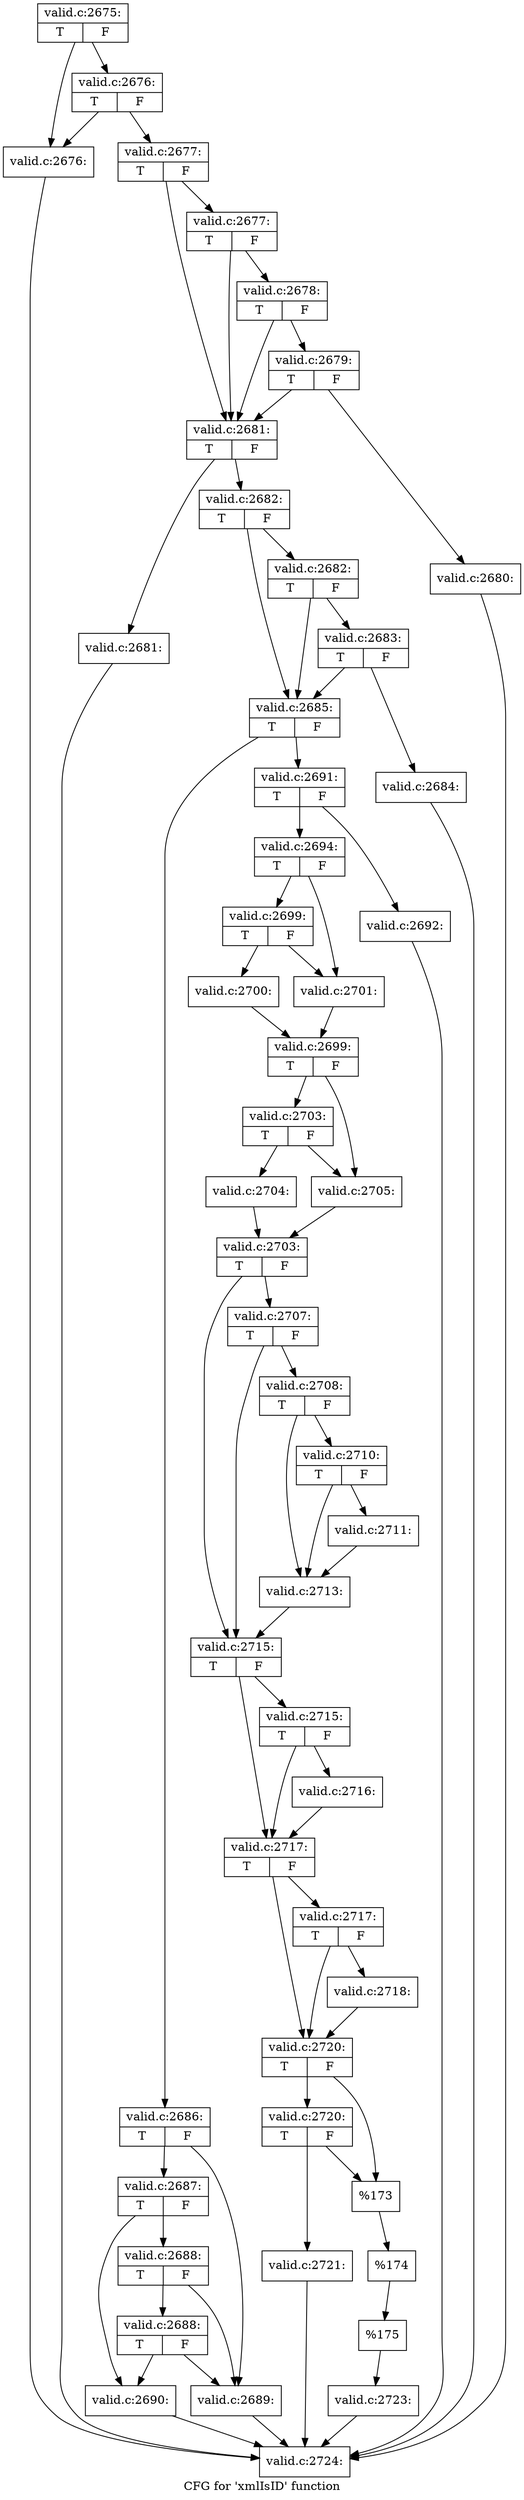 digraph "CFG for 'xmlIsID' function" {
	label="CFG for 'xmlIsID' function";

	Node0x4fe99a0 [shape=record,label="{valid.c:2675:|{<s0>T|<s1>F}}"];
	Node0x4fe99a0 -> Node0x4fea6c0;
	Node0x4fe99a0 -> Node0x4fea760;
	Node0x4fea760 [shape=record,label="{valid.c:2676:|{<s0>T|<s1>F}}"];
	Node0x4fea760 -> Node0x4fea6c0;
	Node0x4fea760 -> Node0x4fea710;
	Node0x4fea6c0 [shape=record,label="{valid.c:2676:}"];
	Node0x4fea6c0 -> Node0x4fe12d0;
	Node0x4fea710 [shape=record,label="{valid.c:2677:|{<s0>T|<s1>F}}"];
	Node0x4fea710 -> Node0x4feb120;
	Node0x4fea710 -> Node0x4feafd0;
	Node0x4feb120 [shape=record,label="{valid.c:2677:|{<s0>T|<s1>F}}"];
	Node0x4feb120 -> Node0x4feb0a0;
	Node0x4feb120 -> Node0x4feafd0;
	Node0x4feb0a0 [shape=record,label="{valid.c:2678:|{<s0>T|<s1>F}}"];
	Node0x4feb0a0 -> Node0x4feafd0;
	Node0x4feb0a0 -> Node0x4feb020;
	Node0x4feb020 [shape=record,label="{valid.c:2679:|{<s0>T|<s1>F}}"];
	Node0x4feb020 -> Node0x4feafd0;
	Node0x4feb020 -> Node0x4feaf80;
	Node0x4feaf80 [shape=record,label="{valid.c:2680:}"];
	Node0x4feaf80 -> Node0x4fe12d0;
	Node0x4feafd0 [shape=record,label="{valid.c:2681:|{<s0>T|<s1>F}}"];
	Node0x4feafd0 -> Node0x4fec260;
	Node0x4feafd0 -> Node0x4fec590;
	Node0x4fec260 [shape=record,label="{valid.c:2681:}"];
	Node0x4fec260 -> Node0x4fe12d0;
	Node0x4fec590 [shape=record,label="{valid.c:2682:|{<s0>T|<s1>F}}"];
	Node0x4fec590 -> Node0x4fed430;
	Node0x4fec590 -> Node0x4fed360;
	Node0x4fed430 [shape=record,label="{valid.c:2682:|{<s0>T|<s1>F}}"];
	Node0x4fed430 -> Node0x4fed3b0;
	Node0x4fed430 -> Node0x4fed360;
	Node0x4fed3b0 [shape=record,label="{valid.c:2683:|{<s0>T|<s1>F}}"];
	Node0x4fed3b0 -> Node0x4fed2c0;
	Node0x4fed3b0 -> Node0x4fed360;
	Node0x4fed2c0 [shape=record,label="{valid.c:2684:}"];
	Node0x4fed2c0 -> Node0x4fe12d0;
	Node0x4fed360 [shape=record,label="{valid.c:2685:|{<s0>T|<s1>F}}"];
	Node0x4fed360 -> Node0x4fee0a0;
	Node0x4fed360 -> Node0x4fee140;
	Node0x4fee0a0 [shape=record,label="{valid.c:2686:|{<s0>T|<s1>F}}"];
	Node0x4fee0a0 -> Node0x4fee5b0;
	Node0x4fee0a0 -> Node0x4fee650;
	Node0x4fee650 [shape=record,label="{valid.c:2687:|{<s0>T|<s1>F}}"];
	Node0x4fee650 -> Node0x4feea70;
	Node0x4fee650 -> Node0x4fee600;
	Node0x4feea70 [shape=record,label="{valid.c:2688:|{<s0>T|<s1>F}}"];
	Node0x4feea70 -> Node0x4fee5b0;
	Node0x4feea70 -> Node0x4fef030;
	Node0x4fef030 [shape=record,label="{valid.c:2688:|{<s0>T|<s1>F}}"];
	Node0x4fef030 -> Node0x4fee5b0;
	Node0x4fef030 -> Node0x4fee600;
	Node0x4fee5b0 [shape=record,label="{valid.c:2689:}"];
	Node0x4fee5b0 -> Node0x4fe12d0;
	Node0x4fee600 [shape=record,label="{valid.c:2690:}"];
	Node0x4fee600 -> Node0x4fe12d0;
	Node0x4fee140 [shape=record,label="{valid.c:2691:|{<s0>T|<s1>F}}"];
	Node0x4fee140 -> Node0x4fefbf0;
	Node0x4fee140 -> Node0x4fefc90;
	Node0x4fefbf0 [shape=record,label="{valid.c:2692:}"];
	Node0x4fefbf0 -> Node0x4fe12d0;
	Node0x4fefc90 [shape=record,label="{valid.c:2694:|{<s0>T|<s1>F}}"];
	Node0x4fefc90 -> Node0x4ff11d0;
	Node0x4fefc90 -> Node0x4ff1130;
	Node0x4ff11d0 [shape=record,label="{valid.c:2699:|{<s0>T|<s1>F}}"];
	Node0x4ff11d0 -> Node0x4ff10e0;
	Node0x4ff11d0 -> Node0x4ff1130;
	Node0x4ff10e0 [shape=record,label="{valid.c:2700:}"];
	Node0x4ff10e0 -> Node0x4ff1180;
	Node0x4ff1130 [shape=record,label="{valid.c:2701:}"];
	Node0x4ff1130 -> Node0x4ff1180;
	Node0x4ff1180 [shape=record,label="{valid.c:2699:|{<s0>T|<s1>F}}"];
	Node0x4ff1180 -> Node0x4ff2bc0;
	Node0x4ff1180 -> Node0x4ff2b20;
	Node0x4ff2bc0 [shape=record,label="{valid.c:2703:|{<s0>T|<s1>F}}"];
	Node0x4ff2bc0 -> Node0x4ff2400;
	Node0x4ff2bc0 -> Node0x4ff2b20;
	Node0x4ff2400 [shape=record,label="{valid.c:2704:}"];
	Node0x4ff2400 -> Node0x4ff2b70;
	Node0x4ff2b20 [shape=record,label="{valid.c:2705:}"];
	Node0x4ff2b20 -> Node0x4ff2b70;
	Node0x4ff2b70 [shape=record,label="{valid.c:2703:|{<s0>T|<s1>F}}"];
	Node0x4ff2b70 -> Node0x4ff3a20;
	Node0x4ff2b70 -> Node0x4ff39d0;
	Node0x4ff3a20 [shape=record,label="{valid.c:2707:|{<s0>T|<s1>F}}"];
	Node0x4ff3a20 -> Node0x4ff3980;
	Node0x4ff3a20 -> Node0x4ff39d0;
	Node0x4ff3980 [shape=record,label="{valid.c:2708:|{<s0>T|<s1>F}}"];
	Node0x4ff3980 -> Node0x4ff4e30;
	Node0x4ff3980 -> Node0x4ff4de0;
	Node0x4ff4e30 [shape=record,label="{valid.c:2710:|{<s0>T|<s1>F}}"];
	Node0x4ff4e30 -> Node0x4ff48c0;
	Node0x4ff4e30 -> Node0x4ff4de0;
	Node0x4ff48c0 [shape=record,label="{valid.c:2711:}"];
	Node0x4ff48c0 -> Node0x4ff4de0;
	Node0x4ff4de0 [shape=record,label="{valid.c:2713:}"];
	Node0x4ff4de0 -> Node0x4ff39d0;
	Node0x4ff39d0 [shape=record,label="{valid.c:2715:|{<s0>T|<s1>F}}"];
	Node0x4ff39d0 -> Node0x4ff58d0;
	Node0x4ff39d0 -> Node0x4ff5880;
	Node0x4ff58d0 [shape=record,label="{valid.c:2715:|{<s0>T|<s1>F}}"];
	Node0x4ff58d0 -> Node0x4ff5830;
	Node0x4ff58d0 -> Node0x4ff5880;
	Node0x4ff5830 [shape=record,label="{valid.c:2716:}"];
	Node0x4ff5830 -> Node0x4ff5880;
	Node0x4ff5880 [shape=record,label="{valid.c:2717:|{<s0>T|<s1>F}}"];
	Node0x4ff5880 -> Node0x4ff62f0;
	Node0x4ff5880 -> Node0x4ff62a0;
	Node0x4ff62f0 [shape=record,label="{valid.c:2717:|{<s0>T|<s1>F}}"];
	Node0x4ff62f0 -> Node0x4ff6250;
	Node0x4ff62f0 -> Node0x4ff62a0;
	Node0x4ff6250 [shape=record,label="{valid.c:2718:}"];
	Node0x4ff6250 -> Node0x4ff62a0;
	Node0x4ff62a0 [shape=record,label="{valid.c:2720:|{<s0>T|<s1>F}}"];
	Node0x4ff62a0 -> Node0x4ff6d10;
	Node0x4ff62a0 -> Node0x4ff6cc0;
	Node0x4ff6d10 [shape=record,label="{valid.c:2720:|{<s0>T|<s1>F}}"];
	Node0x4ff6d10 -> Node0x4ff6c70;
	Node0x4ff6d10 -> Node0x4ff6cc0;
	Node0x4ff6c70 [shape=record,label="{valid.c:2721:}"];
	Node0x4ff6c70 -> Node0x4fe12d0;
	Node0x4ff6cc0 [shape=record,label="{%173}"];
	Node0x4ff6cc0 -> Node0x4fefc40;
	Node0x4fefc40 [shape=record,label="{%174}"];
	Node0x4fefc40 -> Node0x4fee0f0;
	Node0x4fee0f0 [shape=record,label="{%175}"];
	Node0x4fee0f0 -> Node0x4fed310;
	Node0x4fed310 [shape=record,label="{valid.c:2723:}"];
	Node0x4fed310 -> Node0x4fe12d0;
	Node0x4fe12d0 [shape=record,label="{valid.c:2724:}"];
}
